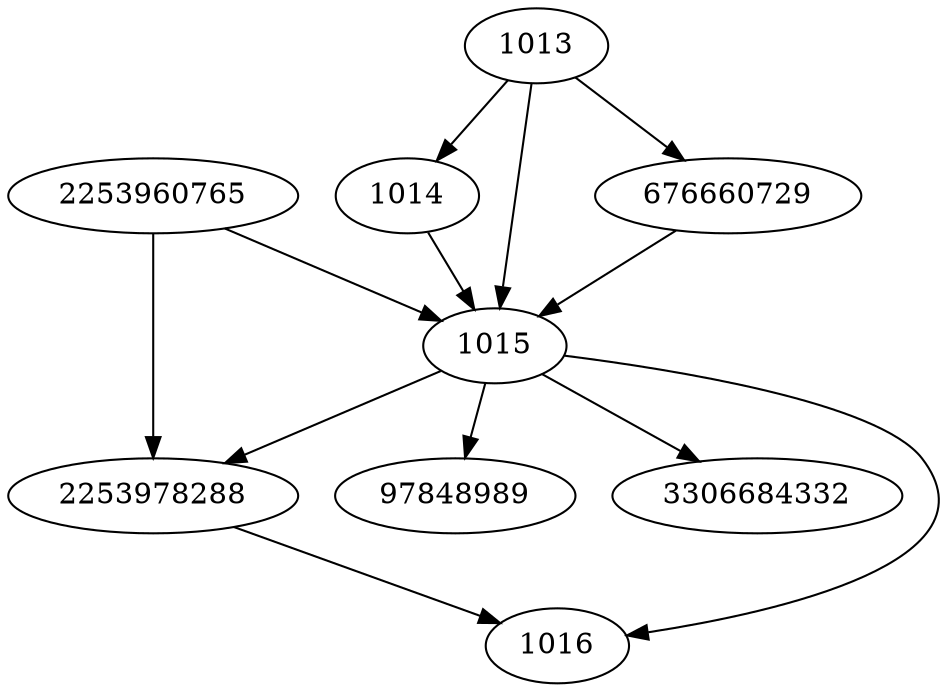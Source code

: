strict digraph  {
97848989;
3306684332;
2253978288;
1013;
1014;
1015;
1016;
676660729;
2253960765;
2253978288 -> 1016;
1013 -> 676660729;
1013 -> 1014;
1013 -> 1015;
1014 -> 1015;
1015 -> 97848989;
1015 -> 1016;
1015 -> 2253978288;
1015 -> 3306684332;
676660729 -> 1015;
2253960765 -> 2253978288;
2253960765 -> 1015;
}
